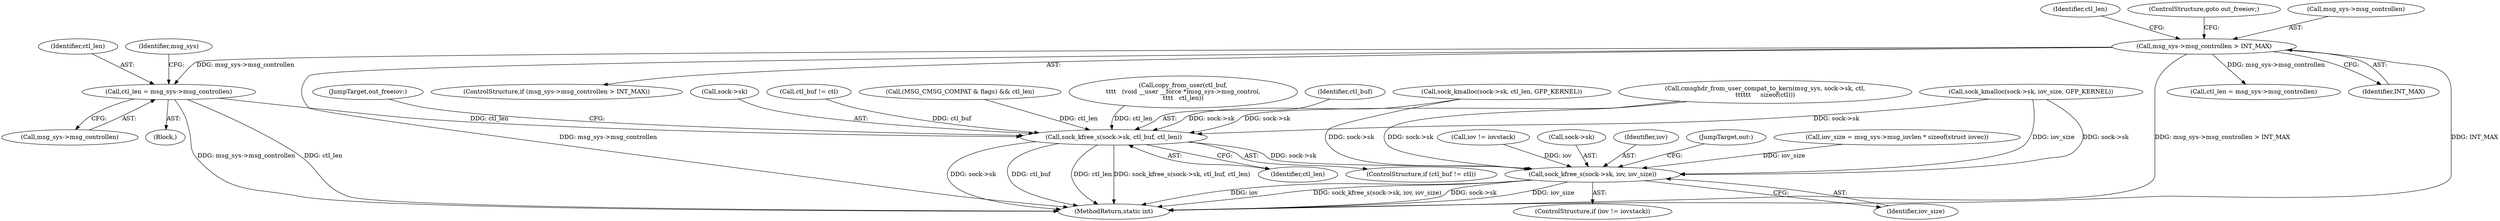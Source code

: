 digraph "0_linux_bc909d9ddbf7778371e36a651d6e4194b1cc7d4c@pointer" {
"1000280" [label="(Call,ctl_len = msg_sys->msg_controllen)"];
"1000244" [label="(Call,msg_sys->msg_controllen > INT_MAX)"];
"1000412" [label="(Call,sock_kfree_s(sock->sk, ctl_buf, ctl_len))"];
"1000423" [label="(Call,sock_kfree_s(sock->sk, iov, iov_size))"];
"1000251" [label="(Identifier,ctl_len)"];
"1000282" [label="(Call,msg_sys->msg_controllen)"];
"1000412" [label="(Call,sock_kfree_s(sock->sk, ctl_buf, ctl_len))"];
"1000420" [label="(Call,iov != iovstack)"];
"1000432" [label="(MethodReturn,static int)"];
"1000418" [label="(JumpTarget,out_freeiov:)"];
"1000424" [label="(Call,sock->sk)"];
"1000408" [label="(ControlStructure,if (ctl_buf != ctl))"];
"1000249" [label="(ControlStructure,goto out_freeiov;)"];
"1000243" [label="(ControlStructure,if (msg_sys->msg_controllen > INT_MAX))"];
"1000419" [label="(ControlStructure,if (iov != iovstack))"];
"1000413" [label="(Call,sock->sk)"];
"1000409" [label="(Call,ctl_buf != ctl)"];
"1000256" [label="(Call,(MSG_CMSG_COMPAT & flags) && ctl_len)"];
"1000427" [label="(Identifier,iov)"];
"1000313" [label="(Call,copy_from_user(ctl_buf,\n\t\t\t\t   (void __user __force *)msg_sys->msg_control,\n\t\t\t\t   ctl_len))"];
"1000250" [label="(Call,ctl_len = msg_sys->msg_controllen)"];
"1000297" [label="(Call,sock_kmalloc(sock->sk, ctl_len, GFP_KERNEL))"];
"1000417" [label="(Identifier,ctl_len)"];
"1000329" [label="(Identifier,msg_sys)"];
"1000280" [label="(Call,ctl_len = msg_sys->msg_controllen)"];
"1000245" [label="(Call,msg_sys->msg_controllen)"];
"1000281" [label="(Identifier,ctl_len)"];
"1000261" [label="(Block,)"];
"1000429" [label="(JumpTarget,out:)"];
"1000423" [label="(Call,sock_kfree_s(sock->sk, iov, iov_size))"];
"1000178" [label="(Call,iov_size = msg_sys->msg_iovlen * sizeof(struct iovec))"];
"1000195" [label="(Call,sock_kmalloc(sock->sk, iov_size, GFP_KERNEL))"];
"1000416" [label="(Identifier,ctl_buf)"];
"1000264" [label="(Call,cmsghdr_from_user_compat_to_kern(msg_sys, sock->sk, ctl,\n\t\t\t\t\t\t     sizeof(ctl)))"];
"1000244" [label="(Call,msg_sys->msg_controllen > INT_MAX)"];
"1000428" [label="(Identifier,iov_size)"];
"1000248" [label="(Identifier,INT_MAX)"];
"1000280" -> "1000261"  [label="AST: "];
"1000280" -> "1000282"  [label="CFG: "];
"1000281" -> "1000280"  [label="AST: "];
"1000282" -> "1000280"  [label="AST: "];
"1000329" -> "1000280"  [label="CFG: "];
"1000280" -> "1000432"  [label="DDG: msg_sys->msg_controllen"];
"1000280" -> "1000432"  [label="DDG: ctl_len"];
"1000244" -> "1000280"  [label="DDG: msg_sys->msg_controllen"];
"1000280" -> "1000412"  [label="DDG: ctl_len"];
"1000244" -> "1000243"  [label="AST: "];
"1000244" -> "1000248"  [label="CFG: "];
"1000245" -> "1000244"  [label="AST: "];
"1000248" -> "1000244"  [label="AST: "];
"1000249" -> "1000244"  [label="CFG: "];
"1000251" -> "1000244"  [label="CFG: "];
"1000244" -> "1000432"  [label="DDG: INT_MAX"];
"1000244" -> "1000432"  [label="DDG: msg_sys->msg_controllen > INT_MAX"];
"1000244" -> "1000432"  [label="DDG: msg_sys->msg_controllen"];
"1000244" -> "1000250"  [label="DDG: msg_sys->msg_controllen"];
"1000412" -> "1000408"  [label="AST: "];
"1000412" -> "1000417"  [label="CFG: "];
"1000413" -> "1000412"  [label="AST: "];
"1000416" -> "1000412"  [label="AST: "];
"1000417" -> "1000412"  [label="AST: "];
"1000418" -> "1000412"  [label="CFG: "];
"1000412" -> "1000432"  [label="DDG: sock_kfree_s(sock->sk, ctl_buf, ctl_len)"];
"1000412" -> "1000432"  [label="DDG: sock->sk"];
"1000412" -> "1000432"  [label="DDG: ctl_buf"];
"1000412" -> "1000432"  [label="DDG: ctl_len"];
"1000297" -> "1000412"  [label="DDG: sock->sk"];
"1000264" -> "1000412"  [label="DDG: sock->sk"];
"1000195" -> "1000412"  [label="DDG: sock->sk"];
"1000409" -> "1000412"  [label="DDG: ctl_buf"];
"1000256" -> "1000412"  [label="DDG: ctl_len"];
"1000313" -> "1000412"  [label="DDG: ctl_len"];
"1000412" -> "1000423"  [label="DDG: sock->sk"];
"1000423" -> "1000419"  [label="AST: "];
"1000423" -> "1000428"  [label="CFG: "];
"1000424" -> "1000423"  [label="AST: "];
"1000427" -> "1000423"  [label="AST: "];
"1000428" -> "1000423"  [label="AST: "];
"1000429" -> "1000423"  [label="CFG: "];
"1000423" -> "1000432"  [label="DDG: iov_size"];
"1000423" -> "1000432"  [label="DDG: iov"];
"1000423" -> "1000432"  [label="DDG: sock_kfree_s(sock->sk, iov, iov_size)"];
"1000423" -> "1000432"  [label="DDG: sock->sk"];
"1000297" -> "1000423"  [label="DDG: sock->sk"];
"1000195" -> "1000423"  [label="DDG: sock->sk"];
"1000195" -> "1000423"  [label="DDG: iov_size"];
"1000264" -> "1000423"  [label="DDG: sock->sk"];
"1000420" -> "1000423"  [label="DDG: iov"];
"1000178" -> "1000423"  [label="DDG: iov_size"];
}

